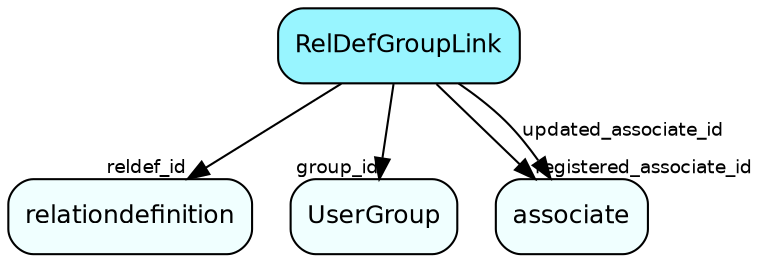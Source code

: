 digraph RelDefGroupLink  {
node [shape = box style="rounded, filled" fontname = "Helvetica" fontsize = "12" ]
edge [fontname = "Helvetica" fontsize = "9"]

RelDefGroupLink[fillcolor = "cadetblue1"]
relationdefinition[fillcolor = "azure1"]
UserGroup[fillcolor = "azure1"]
associate[fillcolor = "azure1"]
RelDefGroupLink -> relationdefinition [headlabel = "reldef_id"]
RelDefGroupLink -> UserGroup [headlabel = "group_id"]
RelDefGroupLink -> associate [headlabel = "registered_associate_id"]
RelDefGroupLink -> associate [label = "updated_associate_id"]
}
